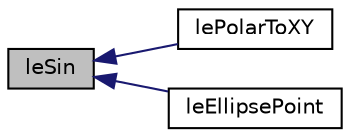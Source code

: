 digraph "leSin"
{
 // INTERACTIVE_SVG=YES
  edge [fontname="Helvetica",fontsize="10",labelfontname="Helvetica",labelfontsize="10"];
  node [fontname="Helvetica",fontsize="10",shape=record];
  rankdir="LR";
  Node71 [label="leSin",height=0.2,width=0.4,color="black", fillcolor="grey75", style="filled", fontcolor="black"];
  Node71 -> Node72 [dir="back",color="midnightblue",fontsize="10",style="solid",fontname="Helvetica"];
  Node72 [label="lePolarToXY",height=0.2,width=0.4,color="black", fillcolor="white", style="filled",URL="$legato__math_8h.html#a1c17d8c4a68495b34232e3d0c006c980",tooltip="Generate points in an arc. "];
  Node71 -> Node73 [dir="back",color="midnightblue",fontsize="10",style="solid",fontname="Helvetica"];
  Node73 [label="leEllipsePoint",height=0.2,width=0.4,color="black", fillcolor="white", style="filled",URL="$legato__math_8h.html#aaa3b40599a8d548b4e604434e32abf47",tooltip="Calculates points in an arc. "];
}
